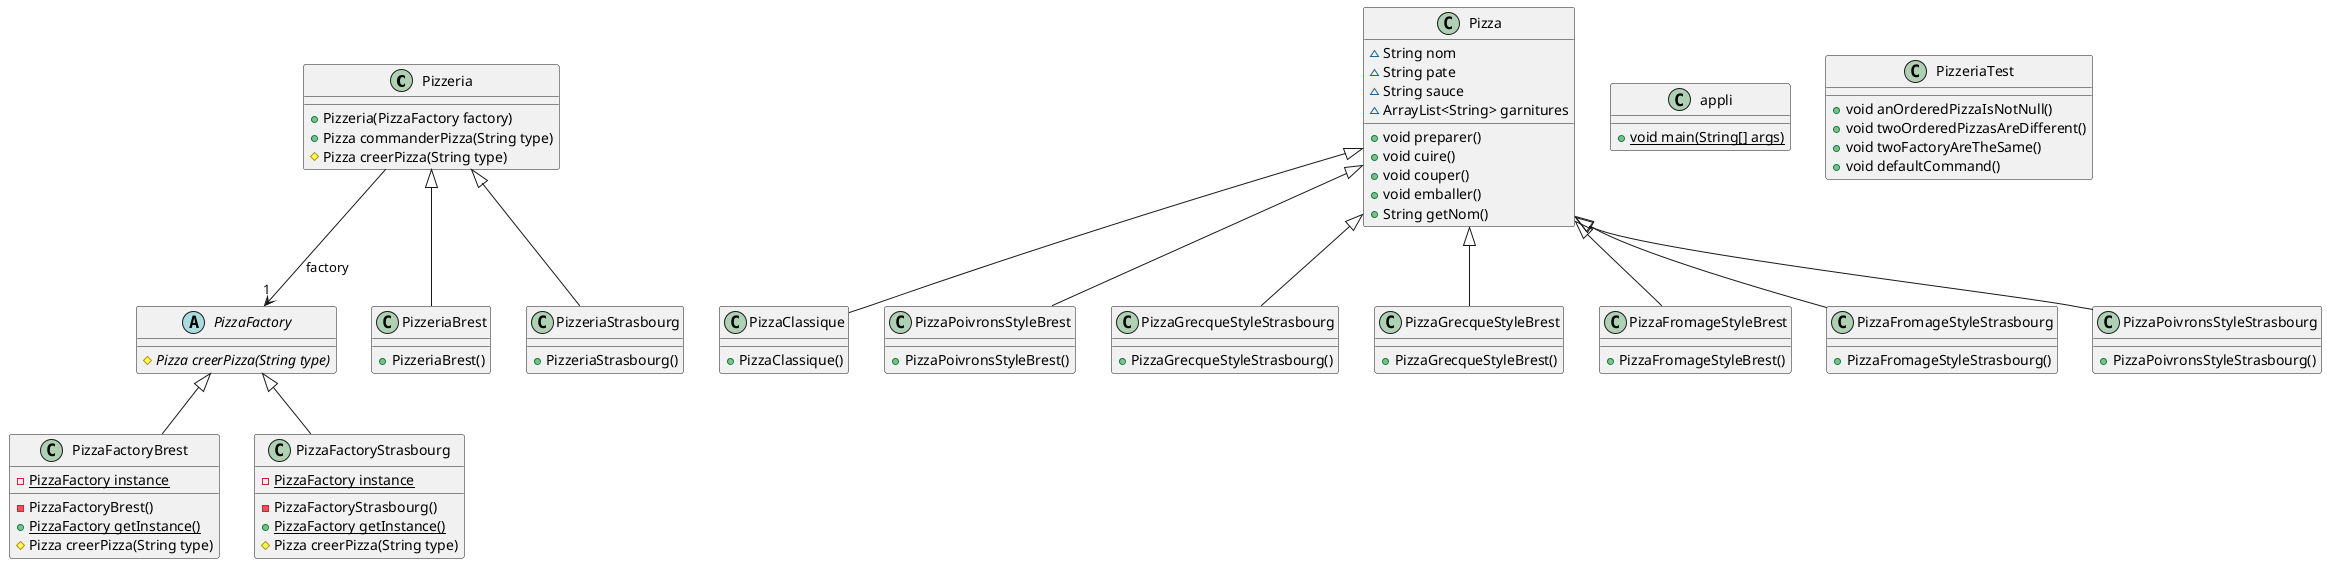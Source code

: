@startuml
abstract class Pizzeria [[java:Pizzeria]] {
	+Pizzeria(PizzaFactory factory)
	+Pizza commanderPizza(String type)
	#Pizza creerPizza(String type)
}
class PizzaFactory [[java:PizzaFactory]] {
}
Pizzeria --> "1" PizzaFactory : factory
class PizzaFactoryBrest [[java:PizzaFactoryBrest]] {
	-{static}PizzaFactory instance
	-PizzaFactoryBrest()
	+{static}PizzaFactory getInstance()
	#Pizza creerPizza(String type)
}
class PizzaFactory [[java:PizzaFactory]] {
}
PizzaFactory <|-- PizzaFactoryBrest
class PizzeriaBrest [[java:PizzeriaBrest]] {
	+PizzeriaBrest()
}
class Pizzeria [[java:Pizzeria]] {
}
Pizzeria <|-- PizzeriaBrest
class PizzaClassique [[java:PizzaClassique]] {
	+PizzaClassique()
}
class Pizza [[java:Pizza]] {
}
Pizza <|-- PizzaClassique
class appli [[java:appli]] {
	+{static}void main(String[] args)
}
abstract class Pizza [[java:Pizza]] {
	~String nom
	~String pate
	~String sauce
	~ArrayList<String> garnitures
	+void preparer()
	+void cuire()
	+void couper()
	+void emballer()
	+String getNom()
}
class PizzaPoivronsStyleBrest [[java:PizzaPoivronsStyleBrest]] {
	+PizzaPoivronsStyleBrest()
}
class Pizza [[java:Pizza]] {
}
Pizza <|-- PizzaPoivronsStyleBrest
class PizzaGrecqueStyleStrasbourg [[java:PizzaGrecqueStyleStrasbourg]] {
	+PizzaGrecqueStyleStrasbourg()
}
class Pizza [[java:Pizza]] {
}
Pizza <|-- PizzaGrecqueStyleStrasbourg
class PizzaGrecqueStyleBrest [[java:PizzaGrecqueStyleBrest]] {
	+PizzaGrecqueStyleBrest()
}
class Pizza [[java:Pizza]] {
}
Pizza <|-- PizzaGrecqueStyleBrest
class PizzaFromageStyleBrest [[java:PizzaFromageStyleBrest]] {
	+PizzaFromageStyleBrest()
}
class Pizza [[java:Pizza]] {
}
Pizza <|-- PizzaFromageStyleBrest
class PizzaFactoryStrasbourg [[java:PizzaFactoryStrasbourg]] {
	-{static}PizzaFactory instance
	-PizzaFactoryStrasbourg()
	+{static}PizzaFactory getInstance()
	#Pizza creerPizza(String type)
}
class PizzaFactory [[java:PizzaFactory]] {
}
PizzaFactory <|-- PizzaFactoryStrasbourg
class PizzaFromageStyleStrasbourg [[java:PizzaFromageStyleStrasbourg]] {
	+PizzaFromageStyleStrasbourg()
}
class Pizza [[java:Pizza]] {
}
Pizza <|-- PizzaFromageStyleStrasbourg
class PizzeriaStrasbourg [[java:PizzeriaStrasbourg]] {
	+PizzeriaStrasbourg()
}
class Pizzeria [[java:Pizzeria]] {
}
Pizzeria <|-- PizzeriaStrasbourg
class PizzaPoivronsStyleStrasbourg [[java:PizzaPoivronsStyleStrasbourg]] {
	+PizzaPoivronsStyleStrasbourg()
}
class Pizza [[java:Pizza]] {
}
Pizza <|-- PizzaPoivronsStyleStrasbourg
abstract class PizzaFactory [[java:PizzaFactory]] {
	#{abstract}Pizza creerPizza(String type)
}
class PizzeriaTest [[java:PizzeriaTest]] {
	+void anOrderedPizzaIsNotNull()
	+void twoOrderedPizzasAreDifferent()
	+void twoFactoryAreTheSame()
	+void defaultCommand()
}
@enduml
